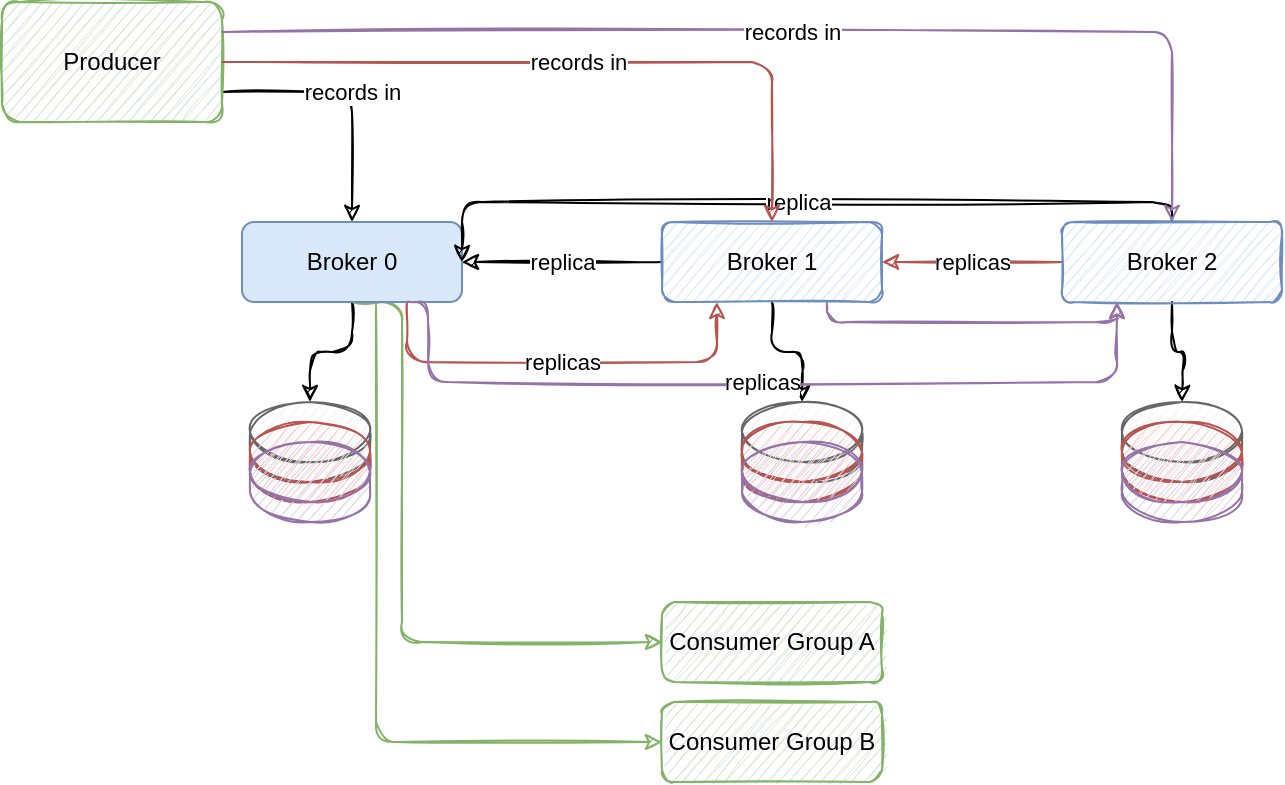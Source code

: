 <mxfile>
    <diagram id="Fb2Bt4PMmVmHrViKa3KL" name="Page-1">
        <mxGraphModel dx="899" dy="372" grid="1" gridSize="10" guides="1" tooltips="1" connect="1" arrows="1" fold="1" page="1" pageScale="1" pageWidth="850" pageHeight="1100" math="0" shadow="0">
            <root>
                <mxCell id="0"/>
                <mxCell id="1" parent="0"/>
                <mxCell id="14" value="records in" style="edgeStyle=orthogonalEdgeStyle;sketch=1;html=1;exitX=1;exitY=0.75;exitDx=0;exitDy=0;" edge="1" parent="1" source="2" target="3">
                    <mxGeometry relative="1" as="geometry"/>
                </mxCell>
                <mxCell id="2" value="Producer" style="rounded=1;whiteSpace=wrap;html=1;fillColor=#d5e8d4;strokeColor=#82b366;sketch=1;" vertex="1" parent="1">
                    <mxGeometry x="40" y="30" width="110" height="60" as="geometry"/>
                </mxCell>
                <mxCell id="9" style="edgeStyle=orthogonalEdgeStyle;html=1;sketch=1;" edge="1" parent="1" source="3" target="6">
                    <mxGeometry relative="1" as="geometry"/>
                </mxCell>
                <mxCell id="19" value="replicas" style="edgeStyle=orthogonalEdgeStyle;sketch=1;html=1;entryX=0.25;entryY=1;entryDx=0;entryDy=0;exitX=0.75;exitY=1;exitDx=0;exitDy=0;fillColor=#f8cecc;strokeColor=#b85450;" edge="1" parent="1" source="3" target="4">
                    <mxGeometry relative="1" as="geometry">
                        <Array as="points">
                            <mxPoint x="243" y="210"/>
                            <mxPoint x="398" y="210"/>
                        </Array>
                    </mxGeometry>
                </mxCell>
                <mxCell id="31" style="edgeStyle=orthogonalEdgeStyle;sketch=1;html=1;exitX=0.5;exitY=1;exitDx=0;exitDy=0;entryX=0;entryY=0.5;entryDx=0;entryDy=0;fillColor=#d5e8d4;strokeColor=#82b366;" edge="1" parent="1" source="3" target="12">
                    <mxGeometry relative="1" as="geometry">
                        <Array as="points">
                            <mxPoint x="240" y="180"/>
                            <mxPoint x="240" y="350"/>
                        </Array>
                    </mxGeometry>
                </mxCell>
                <mxCell id="3" value="Broker 0" style="rounded=1;whiteSpace=wrap;html=1;fillColor=#dae8fc;strokeColor=#6c8ebf;sketch=0;" vertex="1" parent="1">
                    <mxGeometry x="160" y="140" width="110" height="40" as="geometry"/>
                </mxCell>
                <mxCell id="10" style="edgeStyle=orthogonalEdgeStyle;sketch=1;html=1;entryX=0.5;entryY=0;entryDx=0;entryDy=0;entryPerimeter=0;" edge="1" parent="1" source="4">
                    <mxGeometry relative="1" as="geometry">
                        <mxPoint x="440" y="230" as="targetPoint"/>
                    </mxGeometry>
                </mxCell>
                <mxCell id="15" value="replica" style="edgeStyle=orthogonalEdgeStyle;sketch=1;html=1;entryX=1;entryY=0.5;entryDx=0;entryDy=0;" edge="1" parent="1" source="4" target="3">
                    <mxGeometry relative="1" as="geometry"/>
                </mxCell>
                <mxCell id="30" style="edgeStyle=orthogonalEdgeStyle;sketch=1;html=1;exitX=0.75;exitY=1;exitDx=0;exitDy=0;entryX=0.25;entryY=1;entryDx=0;entryDy=0;fillColor=#e1d5e7;strokeColor=#9673a6;" edge="1" parent="1" source="4" target="5">
                    <mxGeometry relative="1" as="geometry"/>
                </mxCell>
                <mxCell id="4" value="Broker 1" style="rounded=1;whiteSpace=wrap;html=1;fillColor=#dae8fc;strokeColor=#6c8ebf;sketch=1;" vertex="1" parent="1">
                    <mxGeometry x="370" y="140" width="110" height="40" as="geometry"/>
                </mxCell>
                <mxCell id="11" style="edgeStyle=orthogonalEdgeStyle;sketch=1;html=1;" edge="1" parent="1" source="5">
                    <mxGeometry relative="1" as="geometry">
                        <mxPoint x="630" y="230" as="targetPoint"/>
                    </mxGeometry>
                </mxCell>
                <mxCell id="16" value="replica" style="edgeStyle=orthogonalEdgeStyle;sketch=1;html=1;entryX=1;entryY=0.5;entryDx=0;entryDy=0;" edge="1" parent="1" source="5" target="3">
                    <mxGeometry relative="1" as="geometry">
                        <Array as="points">
                            <mxPoint x="625" y="130"/>
                            <mxPoint x="270" y="130"/>
                        </Array>
                    </mxGeometry>
                </mxCell>
                <mxCell id="29" value="replicas" style="edgeStyle=orthogonalEdgeStyle;sketch=1;html=1;entryX=1;entryY=0.5;entryDx=0;entryDy=0;fillColor=#f8cecc;strokeColor=#b85450;" edge="1" parent="1" source="5" target="4">
                    <mxGeometry relative="1" as="geometry"/>
                </mxCell>
                <mxCell id="5" value="Broker 2" style="rounded=1;whiteSpace=wrap;html=1;fillColor=#dae8fc;strokeColor=#6c8ebf;sketch=1;" vertex="1" parent="1">
                    <mxGeometry x="570" y="140" width="110" height="40" as="geometry"/>
                </mxCell>
                <mxCell id="6" value="" style="shape=cylinder3;whiteSpace=wrap;html=1;boundedLbl=1;backgroundOutline=1;size=15;sketch=1;fillColor=#f5f5f5;strokeColor=#666666;fontColor=#333333;" vertex="1" parent="1">
                    <mxGeometry x="164" y="230" width="60" height="40" as="geometry"/>
                </mxCell>
                <mxCell id="12" value="Consumer Group A" style="rounded=1;whiteSpace=wrap;html=1;fillColor=#d5e8d4;strokeColor=#82b366;sketch=1;" vertex="1" parent="1">
                    <mxGeometry x="370" y="330" width="110" height="40" as="geometry"/>
                </mxCell>
                <mxCell id="13" value="Consumer Group B" style="rounded=1;whiteSpace=wrap;html=1;fillColor=#d5e8d4;strokeColor=#82b366;sketch=1;" vertex="1" parent="1">
                    <mxGeometry x="370" y="380" width="110" height="40" as="geometry"/>
                </mxCell>
                <mxCell id="17" value="records in" style="edgeStyle=orthogonalEdgeStyle;sketch=1;html=1;fillColor=#f8cecc;strokeColor=#b85450;" edge="1" parent="1" source="2" target="4">
                    <mxGeometry relative="1" as="geometry">
                        <mxPoint x="160" y="80" as="sourcePoint"/>
                        <mxPoint x="225" y="150" as="targetPoint"/>
                    </mxGeometry>
                </mxCell>
                <mxCell id="18" value="records in" style="edgeStyle=orthogonalEdgeStyle;sketch=1;html=1;exitX=1;exitY=0.25;exitDx=0;exitDy=0;entryX=0.5;entryY=0;entryDx=0;entryDy=0;fillColor=#e1d5e7;strokeColor=#9673a6;" edge="1" parent="1" source="2" target="5">
                    <mxGeometry relative="1" as="geometry">
                        <mxPoint x="160" y="80" as="sourcePoint"/>
                        <mxPoint x="435" y="150" as="targetPoint"/>
                    </mxGeometry>
                </mxCell>
                <mxCell id="20" value="" style="shape=cylinder3;whiteSpace=wrap;html=1;boundedLbl=1;backgroundOutline=1;size=15;sketch=1;fillColor=#f8cecc;strokeColor=#b85450;" vertex="1" parent="1">
                    <mxGeometry x="164" y="240" width="60" height="40" as="geometry"/>
                </mxCell>
                <mxCell id="21" value="" style="shape=cylinder3;whiteSpace=wrap;html=1;boundedLbl=1;backgroundOutline=1;size=15;sketch=1;fillColor=#e1d5e7;strokeColor=#9673a6;" vertex="1" parent="1">
                    <mxGeometry x="164" y="250" width="60" height="40" as="geometry"/>
                </mxCell>
                <mxCell id="22" value="" style="shape=cylinder3;whiteSpace=wrap;html=1;boundedLbl=1;backgroundOutline=1;size=15;sketch=1;fillColor=#f5f5f5;strokeColor=#666666;fontColor=#333333;" vertex="1" parent="1">
                    <mxGeometry x="410" y="230" width="60" height="40" as="geometry"/>
                </mxCell>
                <mxCell id="23" value="" style="shape=cylinder3;whiteSpace=wrap;html=1;boundedLbl=1;backgroundOutline=1;size=15;sketch=1;fillColor=#f8cecc;strokeColor=#b85450;" vertex="1" parent="1">
                    <mxGeometry x="410" y="240" width="60" height="40" as="geometry"/>
                </mxCell>
                <mxCell id="24" value="" style="shape=cylinder3;whiteSpace=wrap;html=1;boundedLbl=1;backgroundOutline=1;size=15;sketch=1;fillColor=#e1d5e7;strokeColor=#9673a6;" vertex="1" parent="1">
                    <mxGeometry x="410" y="250" width="60" height="40" as="geometry"/>
                </mxCell>
                <mxCell id="25" value="" style="shape=cylinder3;whiteSpace=wrap;html=1;boundedLbl=1;backgroundOutline=1;size=15;sketch=1;fillColor=#f5f5f5;strokeColor=#666666;fontColor=#333333;" vertex="1" parent="1">
                    <mxGeometry x="600" y="230" width="60" height="40" as="geometry"/>
                </mxCell>
                <mxCell id="26" value="" style="shape=cylinder3;whiteSpace=wrap;html=1;boundedLbl=1;backgroundOutline=1;size=15;sketch=1;fillColor=#f8cecc;strokeColor=#b85450;" vertex="1" parent="1">
                    <mxGeometry x="600" y="240" width="60" height="40" as="geometry"/>
                </mxCell>
                <mxCell id="27" value="" style="shape=cylinder3;whiteSpace=wrap;html=1;boundedLbl=1;backgroundOutline=1;size=15;sketch=1;fillColor=#e1d5e7;strokeColor=#9673a6;" vertex="1" parent="1">
                    <mxGeometry x="600" y="250" width="60" height="40" as="geometry"/>
                </mxCell>
                <mxCell id="28" value="replicas" style="edgeStyle=orthogonalEdgeStyle;sketch=1;html=1;exitX=0.75;exitY=1;exitDx=0;exitDy=0;fillColor=#e1d5e7;strokeColor=#9673a6;entryX=0.25;entryY=1;entryDx=0;entryDy=0;" edge="1" parent="1" source="3" target="5">
                    <mxGeometry relative="1" as="geometry">
                        <mxPoint x="252.5" y="190" as="sourcePoint"/>
                        <mxPoint x="590" y="220" as="targetPoint"/>
                        <Array as="points">
                            <mxPoint x="253" y="180"/>
                            <mxPoint x="253" y="220"/>
                            <mxPoint x="598" y="220"/>
                        </Array>
                    </mxGeometry>
                </mxCell>
                <mxCell id="32" style="sketch=1;html=1;exitX=0.609;exitY=1.038;exitDx=0;exitDy=0;entryX=0;entryY=0.5;entryDx=0;entryDy=0;fillColor=#d5e8d4;strokeColor=#82b366;exitPerimeter=0;edgeStyle=orthogonalEdgeStyle;" edge="1" parent="1" source="3" target="13">
                    <mxGeometry relative="1" as="geometry">
                        <mxPoint x="225" y="190" as="sourcePoint"/>
                        <mxPoint x="380" y="360" as="targetPoint"/>
                        <Array as="points">
                            <mxPoint x="227" y="400"/>
                        </Array>
                    </mxGeometry>
                </mxCell>
            </root>
        </mxGraphModel>
    </diagram>
</mxfile>